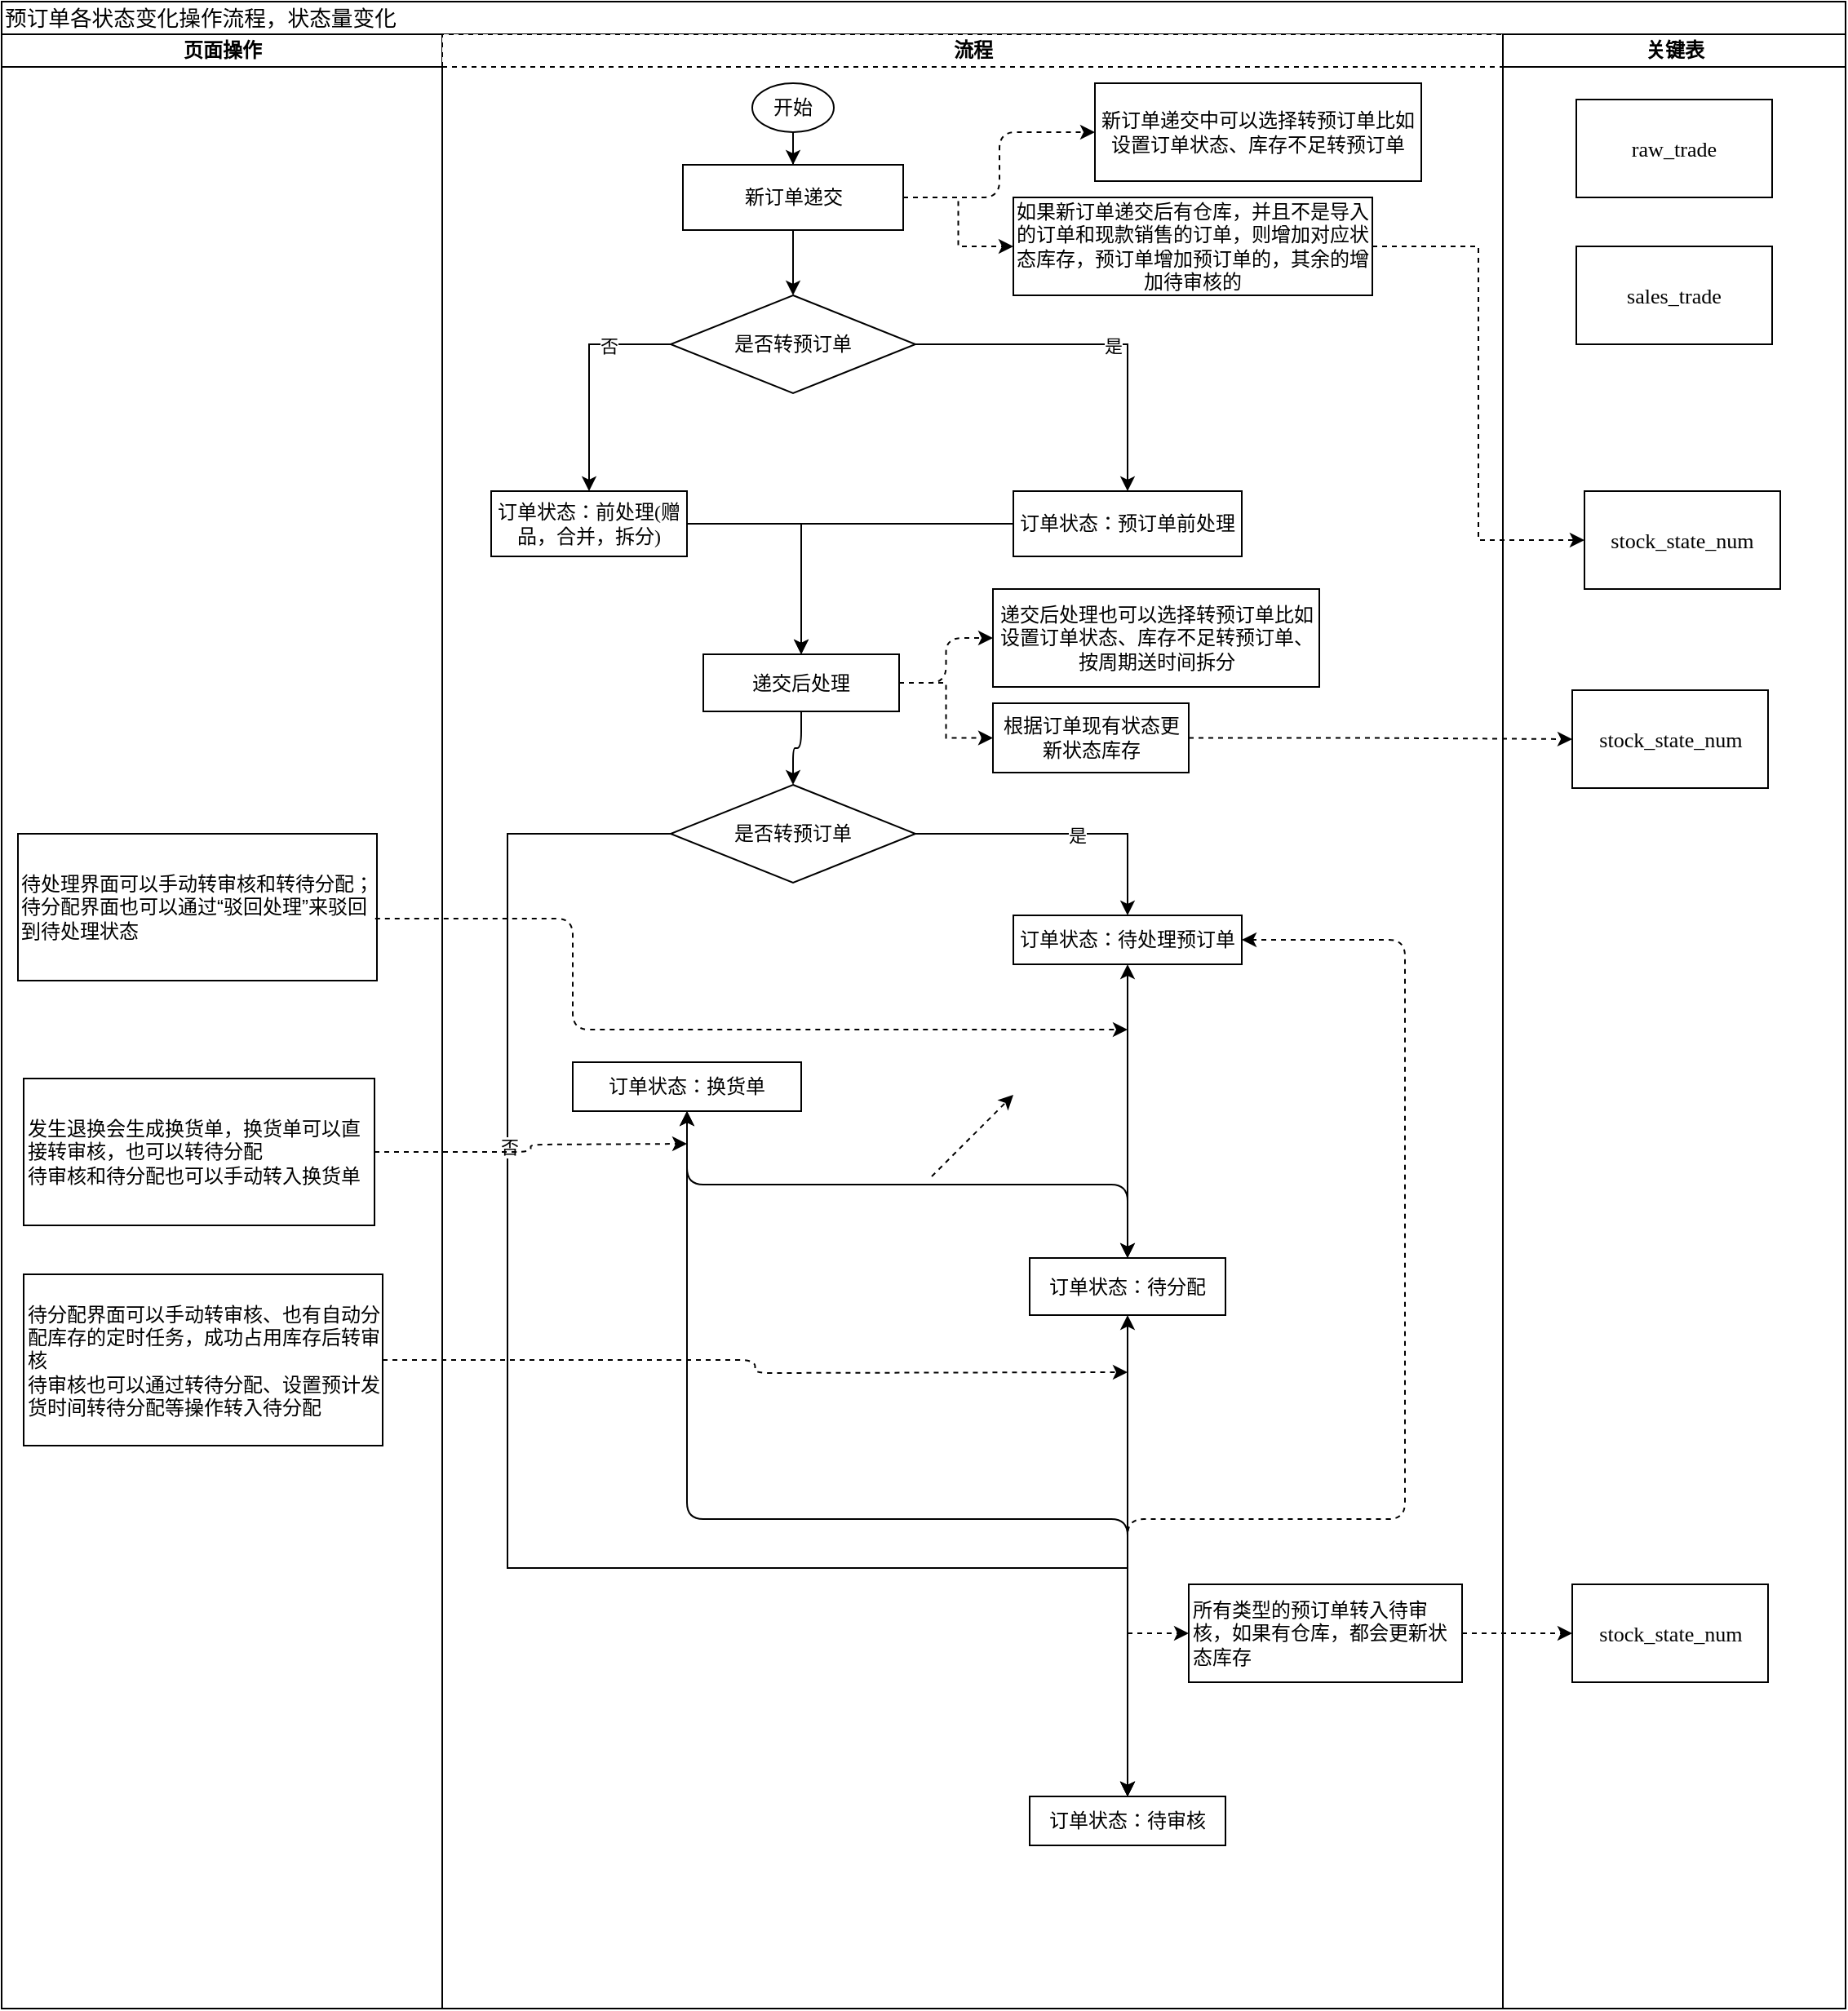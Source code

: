 <mxfile version="14.4.3" type="device"><diagram name="Page-1" id="74e2e168-ea6b-b213-b513-2b3c1d86103e"><mxGraphModel dx="1422" dy="822" grid="1" gridSize="10" guides="1" tooltips="1" connect="1" arrows="1" fold="1" page="1" pageScale="1" pageWidth="1100" pageHeight="850" background="#ffffff" math="0" shadow="0"><root><mxCell id="0"/><mxCell id="1" parent="0"/><mxCell id="77e6c97f196da883-1" value="&lt;span style=&quot;font-family: arial; font-size: 13.333px; font-weight: 400; background-color: rgb(255, 255, 255);&quot;&gt;预订单各状态变化操作流程，状态量变化&lt;/span&gt;" style="swimlane;html=1;childLayout=stackLayout;startSize=20;rounded=0;shadow=0;labelBackgroundColor=none;strokeWidth=1;fontFamily=Verdana;fontSize=8;align=left;" parent="1" vertex="1"><mxGeometry x="50" y="30" width="1130" height="1230" as="geometry"/></mxCell><mxCell id="77e6c97f196da883-2" value="页面操作" style="swimlane;html=1;startSize=20;" parent="77e6c97f196da883-1" vertex="1"><mxGeometry y="20" width="270" height="1210" as="geometry"/></mxCell><mxCell id="ZA00BTld86C7D43EwL82-26" value="页面操作" style="swimlane;html=1;startSize=20;" vertex="1" parent="77e6c97f196da883-2"><mxGeometry width="270" height="1210" as="geometry"/></mxCell><mxCell id="ZA00BTld86C7D43EwL82-27" value="待分配界面可以手动转审核、也有自动分配库存的定时任务，成功占用库存后转审核&lt;br&gt;待审核也可以通过转待分配、设置预计发货时间转待分配等操作转入待分配" style="rounded=0;whiteSpace=wrap;html=1;align=left;" vertex="1" parent="ZA00BTld86C7D43EwL82-26"><mxGeometry x="13.5" y="760" width="220" height="105" as="geometry"/></mxCell><mxCell id="ZA00BTld86C7D43EwL82-24" value="待处理界面可以手动转审核和转待分配；&lt;br&gt;待分配界面也可以通过“驳回处理”来驳回到待处理状态" style="rounded=0;whiteSpace=wrap;html=1;align=left;" vertex="1" parent="ZA00BTld86C7D43EwL82-26"><mxGeometry x="10" y="490" width="220" height="90" as="geometry"/></mxCell><mxCell id="ZA00BTld86C7D43EwL82-38" value="发生退换会生成换货单，换货单可以直接转审核，也可以转待分配&lt;br&gt;待审核和待分配也可以手动转入换货单" style="rounded=0;whiteSpace=wrap;html=1;align=left;" vertex="1" parent="ZA00BTld86C7D43EwL82-26"><mxGeometry x="13.5" y="640" width="215" height="90" as="geometry"/></mxCell><mxCell id="ZA00BTld86C7D43EwL82-9" style="edgeStyle=orthogonalEdgeStyle;orthogonalLoop=1;jettySize=auto;html=1;exitX=1;exitY=0.5;exitDx=0;exitDy=0;entryX=0;entryY=0.5;entryDx=0;entryDy=0;dashed=1;" edge="1" parent="77e6c97f196da883-1" source="ZA00BTld86C7D43EwL82-2" target="ZA00BTld86C7D43EwL82-8"><mxGeometry relative="1" as="geometry"/></mxCell><mxCell id="ZA00BTld86C7D43EwL82-28" style="edgeStyle=orthogonalEdgeStyle;orthogonalLoop=1;jettySize=auto;html=1;exitX=1;exitY=0.5;exitDx=0;exitDy=0;dashed=1;" edge="1" parent="77e6c97f196da883-1" source="ZA00BTld86C7D43EwL82-27"><mxGeometry relative="1" as="geometry"><mxPoint x="690" y="840" as="targetPoint"/></mxGeometry></mxCell><mxCell id="77e6c97f196da883-4" value="流程" style="swimlane;html=1;startSize=20;dashed=1;" parent="77e6c97f196da883-1" vertex="1"><mxGeometry x="270" y="20" width="650" height="1210" as="geometry"/></mxCell><mxCell id="gjDlhYW8Wgk6BJRRXKZv-2" value="开始" style="ellipse;whiteSpace=wrap;html=1;" parent="77e6c97f196da883-4" vertex="1"><mxGeometry x="190" y="30" width="50" height="30" as="geometry"/></mxCell><mxCell id="gjDlhYW8Wgk6BJRRXKZv-3" value="新订单递交" style="whiteSpace=wrap;html=1;" parent="77e6c97f196da883-4" vertex="1"><mxGeometry x="147.5" y="80" width="135" height="40" as="geometry"/></mxCell><mxCell id="gjDlhYW8Wgk6BJRRXKZv-4" value="" style="edgeStyle=orthogonalEdgeStyle;rounded=0;orthogonalLoop=1;jettySize=auto;html=1;" parent="77e6c97f196da883-4" source="gjDlhYW8Wgk6BJRRXKZv-2" target="gjDlhYW8Wgk6BJRRXKZv-3" edge="1"><mxGeometry relative="1" as="geometry"/></mxCell><mxCell id="gjDlhYW8Wgk6BJRRXKZv-24" style="edgeStyle=orthogonalEdgeStyle;rounded=0;orthogonalLoop=1;jettySize=auto;html=1;exitX=1;exitY=0.5;exitDx=0;exitDy=0;entryX=0;entryY=0.5;entryDx=0;entryDy=0;dashed=1;" parent="77e6c97f196da883-4" source="gjDlhYW8Wgk6BJRRXKZv-3" target="gjDlhYW8Wgk6BJRRXKZv-20" edge="1"><mxGeometry relative="1" as="geometry"/></mxCell><mxCell id="gjDlhYW8Wgk6BJRRXKZv-9" value="是否转预订单" style="rhombus;whiteSpace=wrap;html=1;" parent="77e6c97f196da883-4" vertex="1"><mxGeometry x="140" y="160" width="150" height="60" as="geometry"/></mxCell><mxCell id="gjDlhYW8Wgk6BJRRXKZv-10" value="" style="edgeStyle=orthogonalEdgeStyle;rounded=0;orthogonalLoop=1;jettySize=auto;html=1;" parent="77e6c97f196da883-4" source="gjDlhYW8Wgk6BJRRXKZv-3" target="gjDlhYW8Wgk6BJRRXKZv-9" edge="1"><mxGeometry relative="1" as="geometry"/></mxCell><mxCell id="gjDlhYW8Wgk6BJRRXKZv-11" value="订单状态：预订单前处理" style="whiteSpace=wrap;html=1;" parent="77e6c97f196da883-4" vertex="1"><mxGeometry x="350" y="280" width="140" height="40" as="geometry"/></mxCell><mxCell id="gjDlhYW8Wgk6BJRRXKZv-12" value="" style="edgeStyle=orthogonalEdgeStyle;rounded=0;orthogonalLoop=1;jettySize=auto;html=1;" parent="77e6c97f196da883-4" source="gjDlhYW8Wgk6BJRRXKZv-9" target="gjDlhYW8Wgk6BJRRXKZv-11" edge="1"><mxGeometry relative="1" as="geometry"/></mxCell><mxCell id="gjDlhYW8Wgk6BJRRXKZv-13" value="是" style="edgeLabel;html=1;align=center;verticalAlign=middle;resizable=0;points=[];" parent="gjDlhYW8Wgk6BJRRXKZv-12" vertex="1" connectable="0"><mxGeometry x="0.1" y="-1" relative="1" as="geometry"><mxPoint as="offset"/></mxGeometry></mxCell><mxCell id="ZA00BTld86C7D43EwL82-1" style="edgeStyle=orthogonalEdgeStyle;rounded=0;orthogonalLoop=1;jettySize=auto;html=1;entryX=0.5;entryY=0;entryDx=0;entryDy=0;" edge="1" parent="77e6c97f196da883-4" source="gjDlhYW8Wgk6BJRRXKZv-14" target="gjDlhYW8Wgk6BJRRXKZv-34"><mxGeometry relative="1" as="geometry"/></mxCell><mxCell id="gjDlhYW8Wgk6BJRRXKZv-14" value="&lt;p&gt;订单状态：&lt;span&gt;前处理&lt;/span&gt;&lt;span style=&quot;font-family: &amp;#34;jetbrains mono&amp;#34;&quot;&gt;(&lt;/span&gt;&lt;span&gt;赠品，合并，拆分&lt;/span&gt;&lt;span style=&quot;font-family: &amp;#34;jetbrains mono&amp;#34;&quot;&gt;)&lt;/span&gt;&lt;/p&gt;" style="whiteSpace=wrap;html=1;" parent="77e6c97f196da883-4" vertex="1"><mxGeometry x="30" y="280" width="120" height="40" as="geometry"/></mxCell><mxCell id="gjDlhYW8Wgk6BJRRXKZv-15" value="" style="edgeStyle=orthogonalEdgeStyle;rounded=0;orthogonalLoop=1;jettySize=auto;html=1;exitX=0;exitY=0.5;exitDx=0;exitDy=0;" parent="77e6c97f196da883-4" source="gjDlhYW8Wgk6BJRRXKZv-9" target="gjDlhYW8Wgk6BJRRXKZv-14" edge="1"><mxGeometry relative="1" as="geometry"/></mxCell><mxCell id="gjDlhYW8Wgk6BJRRXKZv-16" value="否" style="edgeLabel;html=1;align=center;verticalAlign=middle;resizable=0;points=[];" parent="gjDlhYW8Wgk6BJRRXKZv-15" vertex="1" connectable="0"><mxGeometry x="-0.455" y="1" relative="1" as="geometry"><mxPoint as="offset"/></mxGeometry></mxCell><mxCell id="gjDlhYW8Wgk6BJRRXKZv-20" value="如果新订单递交后有仓库，并且不是导入的订单和现款销售的订单，则增加对应状态库存，预订单增加预订单的，其余的增加待审核的" style="whiteSpace=wrap;html=1;" parent="77e6c97f196da883-4" vertex="1"><mxGeometry x="350" y="100" width="220" height="60" as="geometry"/></mxCell><mxCell id="gjDlhYW8Wgk6BJRRXKZv-22" value="新订单递交中可以选择转预订单&lt;span&gt;比如设置订单状态、库存不足转预订单&lt;/span&gt;" style="rounded=0;whiteSpace=wrap;html=1;" parent="77e6c97f196da883-4" vertex="1"><mxGeometry x="400" y="30" width="200" height="60" as="geometry"/></mxCell><mxCell id="gjDlhYW8Wgk6BJRRXKZv-29" value="" style="edgeStyle=elbowEdgeStyle;elbow=horizontal;endArrow=classic;html=1;exitX=1;exitY=0.5;exitDx=0;exitDy=0;entryX=0;entryY=0.5;entryDx=0;entryDy=0;dashed=1;" parent="77e6c97f196da883-4" source="gjDlhYW8Wgk6BJRRXKZv-3" target="gjDlhYW8Wgk6BJRRXKZv-22" edge="1"><mxGeometry width="50" height="50" relative="1" as="geometry"><mxPoint x="460" y="440" as="sourcePoint"/><mxPoint x="510" y="390" as="targetPoint"/></mxGeometry></mxCell><mxCell id="ZA00BTld86C7D43EwL82-17" style="edgeStyle=orthogonalEdgeStyle;orthogonalLoop=1;jettySize=auto;html=1;exitX=0.5;exitY=1;exitDx=0;exitDy=0;entryX=0.5;entryY=0;entryDx=0;entryDy=0;" edge="1" parent="77e6c97f196da883-4" source="gjDlhYW8Wgk6BJRRXKZv-34" target="ZA00BTld86C7D43EwL82-10"><mxGeometry relative="1" as="geometry"/></mxCell><mxCell id="gjDlhYW8Wgk6BJRRXKZv-34" value="递交后处理" style="whiteSpace=wrap;html=1;" parent="77e6c97f196da883-4" vertex="1"><mxGeometry x="160" y="380" width="120" height="35" as="geometry"/></mxCell><mxCell id="gjDlhYW8Wgk6BJRRXKZv-35" value="" style="edgeStyle=orthogonalEdgeStyle;rounded=0;orthogonalLoop=1;jettySize=auto;html=1;" parent="77e6c97f196da883-4" source="gjDlhYW8Wgk6BJRRXKZv-11" target="gjDlhYW8Wgk6BJRRXKZv-34" edge="1"><mxGeometry relative="1" as="geometry"/></mxCell><mxCell id="ZA00BTld86C7D43EwL82-2" value="根据订单现有状态更新状态库存" style="whiteSpace=wrap;html=1;" vertex="1" parent="77e6c97f196da883-4"><mxGeometry x="337.5" y="410" width="120" height="42.5" as="geometry"/></mxCell><mxCell id="ZA00BTld86C7D43EwL82-3" value="" style="edgeStyle=orthogonalEdgeStyle;rounded=0;orthogonalLoop=1;jettySize=auto;html=1;dashed=1;" edge="1" parent="77e6c97f196da883-4" source="gjDlhYW8Wgk6BJRRXKZv-34" target="ZA00BTld86C7D43EwL82-2"><mxGeometry relative="1" as="geometry"/></mxCell><mxCell id="ZA00BTld86C7D43EwL82-4" value="递交后处理也可以选择转预订单&lt;span&gt;比如设置订单状态、库存不足转预订单、按周期送时间拆分&lt;/span&gt;" style="rounded=0;whiteSpace=wrap;html=1;" vertex="1" parent="77e6c97f196da883-4"><mxGeometry x="337.5" y="340" width="200" height="60" as="geometry"/></mxCell><mxCell id="ZA00BTld86C7D43EwL82-7" value="" style="endArrow=classic;html=1;entryX=0;entryY=0.5;entryDx=0;entryDy=0;edgeStyle=orthogonalEdgeStyle;exitX=1;exitY=0.5;exitDx=0;exitDy=0;dashed=1;" edge="1" parent="77e6c97f196da883-4" source="gjDlhYW8Wgk6BJRRXKZv-34" target="ZA00BTld86C7D43EwL82-4"><mxGeometry width="50" height="50" relative="1" as="geometry"><mxPoint x="287.5" y="400" as="sourcePoint"/><mxPoint x="537.5" y="300" as="targetPoint"/></mxGeometry></mxCell><mxCell id="ZA00BTld86C7D43EwL82-10" value="是否转预订单" style="rhombus;whiteSpace=wrap;html=1;" vertex="1" parent="77e6c97f196da883-4"><mxGeometry x="140" y="460" width="150" height="60" as="geometry"/></mxCell><mxCell id="ZA00BTld86C7D43EwL82-11" value="订单状态：待处理预订单" style="whiteSpace=wrap;html=1;" vertex="1" parent="77e6c97f196da883-4"><mxGeometry x="350" y="540" width="140" height="30" as="geometry"/></mxCell><mxCell id="ZA00BTld86C7D43EwL82-12" value="" style="edgeStyle=orthogonalEdgeStyle;rounded=0;orthogonalLoop=1;jettySize=auto;html=1;" edge="1" parent="77e6c97f196da883-4" source="ZA00BTld86C7D43EwL82-10" target="ZA00BTld86C7D43EwL82-11"><mxGeometry relative="1" as="geometry"/></mxCell><mxCell id="ZA00BTld86C7D43EwL82-13" value="是" style="edgeLabel;html=1;align=center;verticalAlign=middle;resizable=0;points=[];" vertex="1" connectable="0" parent="ZA00BTld86C7D43EwL82-12"><mxGeometry x="0.1" y="-1" relative="1" as="geometry"><mxPoint as="offset"/></mxGeometry></mxCell><mxCell id="ZA00BTld86C7D43EwL82-14" value="订单状态：待审核" style="whiteSpace=wrap;html=1;" vertex="1" parent="77e6c97f196da883-4"><mxGeometry x="360" y="1080" width="120" height="30" as="geometry"/></mxCell><mxCell id="ZA00BTld86C7D43EwL82-15" value="" style="edgeStyle=orthogonalEdgeStyle;rounded=0;orthogonalLoop=1;jettySize=auto;html=1;exitX=0;exitY=0.5;exitDx=0;exitDy=0;entryX=0.5;entryY=0;entryDx=0;entryDy=0;" edge="1" parent="77e6c97f196da883-4" source="ZA00BTld86C7D43EwL82-10" target="ZA00BTld86C7D43EwL82-14"><mxGeometry relative="1" as="geometry"><Array as="points"><mxPoint x="40" y="490"/><mxPoint x="40" y="940"/><mxPoint x="420" y="940"/></Array></mxGeometry></mxCell><mxCell id="ZA00BTld86C7D43EwL82-16" value="否" style="edgeLabel;html=1;align=center;verticalAlign=middle;resizable=0;points=[];" vertex="1" connectable="0" parent="ZA00BTld86C7D43EwL82-15"><mxGeometry x="-0.455" y="1" relative="1" as="geometry"><mxPoint as="offset"/></mxGeometry></mxCell><mxCell id="ZA00BTld86C7D43EwL82-18" value="订单状态：待分配" style="whiteSpace=wrap;html=1;" vertex="1" parent="77e6c97f196da883-4"><mxGeometry x="360" y="750" width="120" height="35" as="geometry"/></mxCell><mxCell id="ZA00BTld86C7D43EwL82-30" value="" style="endArrow=classic;startArrow=classic;html=1;exitX=0.5;exitY=0;exitDx=0;exitDy=0;entryX=0.5;entryY=1;entryDx=0;entryDy=0;edgeStyle=orthogonalEdgeStyle;" edge="1" parent="77e6c97f196da883-4" source="ZA00BTld86C7D43EwL82-18" target="ZA00BTld86C7D43EwL82-11"><mxGeometry width="50" height="50" relative="1" as="geometry"><mxPoint x="180" y="570" as="sourcePoint"/><mxPoint x="230" y="520" as="targetPoint"/></mxGeometry></mxCell><mxCell id="ZA00BTld86C7D43EwL82-31" value="" style="endArrow=classic;startArrow=classic;html=1;exitX=0.5;exitY=1;exitDx=0;exitDy=0;entryX=0.5;entryY=0;entryDx=0;entryDy=0;edgeStyle=orthogonalEdgeStyle;" edge="1" parent="77e6c97f196da883-4" source="ZA00BTld86C7D43EwL82-18" target="ZA00BTld86C7D43EwL82-14"><mxGeometry width="50" height="50" relative="1" as="geometry"><mxPoint x="310" y="805" as="sourcePoint"/><mxPoint x="360" y="755" as="targetPoint"/></mxGeometry></mxCell><mxCell id="ZA00BTld86C7D43EwL82-33" value="订单状态：换货单" style="whiteSpace=wrap;html=1;" vertex="1" parent="77e6c97f196da883-4"><mxGeometry x="80" y="630" width="140" height="30" as="geometry"/></mxCell><mxCell id="ZA00BTld86C7D43EwL82-35" value="" style="endArrow=classic;startArrow=classic;html=1;entryX=0.5;entryY=1;entryDx=0;entryDy=0;exitX=0.5;exitY=0;exitDx=0;exitDy=0;edgeStyle=orthogonalEdgeStyle;" edge="1" parent="77e6c97f196da883-4" source="ZA00BTld86C7D43EwL82-14" target="ZA00BTld86C7D43EwL82-33"><mxGeometry width="50" height="50" relative="1" as="geometry"><mxPoint x="420" y="680" as="sourcePoint"/><mxPoint x="470" y="630" as="targetPoint"/><Array as="points"><mxPoint x="420" y="910"/><mxPoint x="150" y="910"/></Array></mxGeometry></mxCell><mxCell id="ZA00BTld86C7D43EwL82-37" value="" style="endArrow=classic;startArrow=classic;html=1;entryX=0.5;entryY=1;entryDx=0;entryDy=0;exitX=0.5;exitY=0;exitDx=0;exitDy=0;edgeStyle=orthogonalEdgeStyle;" edge="1" parent="77e6c97f196da883-4" source="ZA00BTld86C7D43EwL82-18" target="ZA00BTld86C7D43EwL82-33"><mxGeometry width="50" height="50" relative="1" as="geometry"><mxPoint x="100" y="790" as="sourcePoint"/><mxPoint x="150" y="740" as="targetPoint"/></mxGeometry></mxCell><mxCell id="ZA00BTld86C7D43EwL82-41" value="" style="endArrow=classic;startArrow=classic;html=1;dashed=1;entryX=1;entryY=0.5;entryDx=0;entryDy=0;exitX=0.5;exitY=0;exitDx=0;exitDy=0;edgeStyle=orthogonalEdgeStyle;" edge="1" parent="77e6c97f196da883-4" source="ZA00BTld86C7D43EwL82-14" target="ZA00BTld86C7D43EwL82-11"><mxGeometry width="50" height="50" relative="1" as="geometry"><mxPoint x="550" y="690" as="sourcePoint"/><mxPoint x="600" y="640" as="targetPoint"/><Array as="points"><mxPoint x="420" y="910"/><mxPoint x="590" y="910"/><mxPoint x="590" y="555"/></Array></mxGeometry></mxCell><mxCell id="ZA00BTld86C7D43EwL82-45" value="所有类型的预订单转入待审核，如果有仓库，都会更新状态库存" style="rounded=0;whiteSpace=wrap;html=1;align=left;" vertex="1" parent="77e6c97f196da883-4"><mxGeometry x="457.5" y="950" width="167.5" height="60" as="geometry"/></mxCell><mxCell id="ZA00BTld86C7D43EwL82-48" value="" style="endArrow=classic;html=1;dashed=1;entryX=0;entryY=0.5;entryDx=0;entryDy=0;" edge="1" parent="77e6c97f196da883-4" target="ZA00BTld86C7D43EwL82-45"><mxGeometry width="50" height="50" relative="1" as="geometry"><mxPoint x="420" y="980" as="sourcePoint"/><mxPoint x="340" y="970" as="targetPoint"/></mxGeometry></mxCell><mxCell id="77e6c97f196da883-6" value="关键表" style="swimlane;html=1;startSize=20;" parent="77e6c97f196da883-1" vertex="1"><mxGeometry x="920" y="20" width="210" height="1210" as="geometry"/></mxCell><mxCell id="ZA00BTld86C7D43EwL82-8" value="&lt;pre style=&quot;background-color: #ffffff ; color: #080808 ; font-family: &amp;#34;jetbrains mono&amp;#34; ; font-size: 9.8pt&quot;&gt;&lt;span style=&quot;color: #000000&quot;&gt;stock_state_num&lt;/span&gt;&lt;/pre&gt;" style="whiteSpace=wrap;html=1;" vertex="1" parent="77e6c97f196da883-6"><mxGeometry x="42.5" y="402" width="120" height="60" as="geometry"/></mxCell><mxCell id="gjDlhYW8Wgk6BJRRXKZv-31" value="&lt;pre style=&quot;background-color: #ffffff ; color: #080808 ; font-family: &amp;#34;jetbrains mono&amp;#34; ; font-size: 9.8pt&quot;&gt;&lt;span style=&quot;color: #000000&quot;&gt;stock_state_num&lt;/span&gt;&lt;/pre&gt;" style="whiteSpace=wrap;html=1;" parent="77e6c97f196da883-6" vertex="1"><mxGeometry x="50" y="280" width="120" height="60" as="geometry"/></mxCell><mxCell id="ZA00BTld86C7D43EwL82-42" value="&lt;pre style=&quot;background-color: #ffffff ; color: #080808 ; font-family: &amp;#34;jetbrains mono&amp;#34; ; font-size: 9.8pt&quot;&gt;&lt;span style=&quot;color: #000000&quot;&gt;stock_state_num&lt;/span&gt;&lt;/pre&gt;" style="whiteSpace=wrap;html=1;" vertex="1" parent="77e6c97f196da883-6"><mxGeometry x="42.5" y="950" width="120" height="60" as="geometry"/></mxCell><mxCell id="ZA00BTld86C7D43EwL82-55" value="&lt;pre style=&quot;background-color: #ffffff ; color: #080808 ; font-family: &amp;#34;jetbrains mono&amp;#34; ; font-size: 9.8pt&quot;&gt;&lt;span style=&quot;color: #000000&quot;&gt;raw_trade&lt;/span&gt;&lt;/pre&gt;" style="whiteSpace=wrap;html=1;" vertex="1" parent="77e6c97f196da883-6"><mxGeometry x="45" y="40" width="120" height="60" as="geometry"/></mxCell><mxCell id="ZA00BTld86C7D43EwL82-56" value="&lt;pre style=&quot;background-color: #ffffff ; color: #080808 ; font-family: &amp;#34;jetbrains mono&amp;#34; ; font-size: 9.8pt&quot;&gt;&lt;span style=&quot;color: #000000&quot;&gt;sales_trade&lt;/span&gt;&lt;/pre&gt;" style="whiteSpace=wrap;html=1;" vertex="1" parent="77e6c97f196da883-6"><mxGeometry x="45" y="130" width="120" height="60" as="geometry"/></mxCell><mxCell id="ZA00BTld86C7D43EwL82-25" style="edgeStyle=orthogonalEdgeStyle;orthogonalLoop=1;jettySize=auto;html=1;exitX=0.995;exitY=0.578;exitDx=0;exitDy=0;dashed=1;exitPerimeter=0;" edge="1" parent="77e6c97f196da883-1" source="ZA00BTld86C7D43EwL82-24"><mxGeometry relative="1" as="geometry"><mxPoint x="690" y="630" as="targetPoint"/><Array as="points"><mxPoint x="350" y="562"/><mxPoint x="350" y="630"/></Array></mxGeometry></mxCell><mxCell id="gjDlhYW8Wgk6BJRRXKZv-32" value="" style="edgeStyle=orthogonalEdgeStyle;rounded=0;orthogonalLoop=1;jettySize=auto;html=1;dashed=1;entryX=0;entryY=0.5;entryDx=0;entryDy=0;" parent="77e6c97f196da883-1" source="gjDlhYW8Wgk6BJRRXKZv-20" target="gjDlhYW8Wgk6BJRRXKZv-31" edge="1"><mxGeometry relative="1" as="geometry"/></mxCell><mxCell id="ZA00BTld86C7D43EwL82-50" style="edgeStyle=orthogonalEdgeStyle;orthogonalLoop=1;jettySize=auto;html=1;exitX=1;exitY=0.5;exitDx=0;exitDy=0;entryX=0;entryY=0.5;entryDx=0;entryDy=0;dashed=1;" edge="1" parent="77e6c97f196da883-1" source="ZA00BTld86C7D43EwL82-45" target="ZA00BTld86C7D43EwL82-42"><mxGeometry relative="1" as="geometry"/></mxCell><mxCell id="ZA00BTld86C7D43EwL82-39" style="edgeStyle=orthogonalEdgeStyle;orthogonalLoop=1;jettySize=auto;html=1;exitX=1;exitY=0.5;exitDx=0;exitDy=0;dashed=1;" edge="1" parent="1" source="ZA00BTld86C7D43EwL82-38"><mxGeometry relative="1" as="geometry"><mxPoint x="470" y="730" as="targetPoint"/></mxGeometry></mxCell><mxCell id="ZA00BTld86C7D43EwL82-44" value="" style="endArrow=classic;html=1;dashed=1;" edge="1" parent="1"><mxGeometry width="50" height="50" relative="1" as="geometry"><mxPoint x="620" y="750" as="sourcePoint"/><mxPoint x="670" y="700" as="targetPoint"/></mxGeometry></mxCell></root></mxGraphModel></diagram></mxfile>
